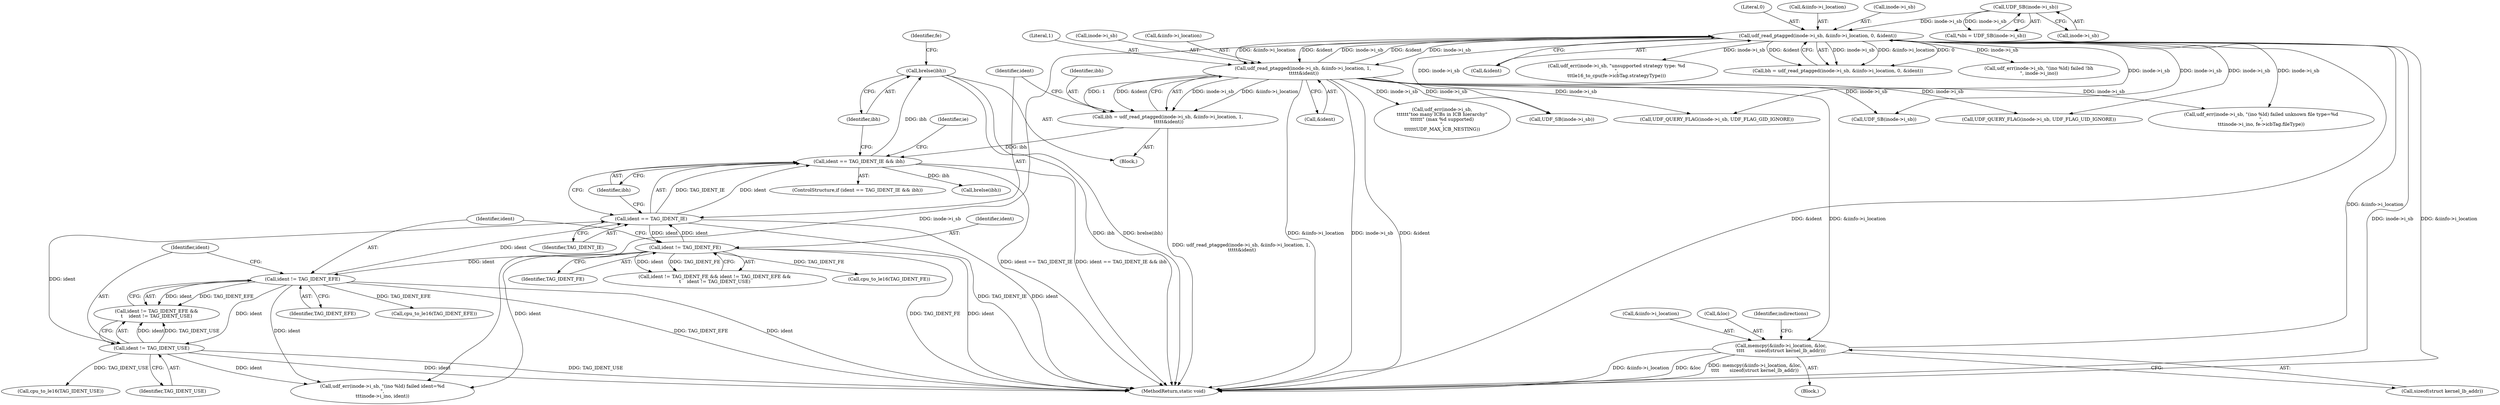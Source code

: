 digraph "0_linux_c03aa9f6e1f938618e6db2e23afef0574efeeb65@pointer" {
"1000284" [label="(Call,brelse(ibh))"];
"1000225" [label="(Call,ident == TAG_IDENT_IE && ibh)"];
"1000226" [label="(Call,ident == TAG_IDENT_IE)"];
"1000168" [label="(Call,ident != TAG_IDENT_USE)"];
"1000165" [label="(Call,ident != TAG_IDENT_EFE)"];
"1000161" [label="(Call,ident != TAG_IDENT_FE)"];
"1000211" [label="(Call,ibh = udf_read_ptagged(inode->i_sb, &iinfo->i_location, 1,\n \t\t\t\t\t&ident))"];
"1000213" [label="(Call,udf_read_ptagged(inode->i_sb, &iinfo->i_location, 1,\n \t\t\t\t\t&ident))"];
"1000133" [label="(Call,udf_read_ptagged(inode->i_sb, &iinfo->i_location, 0, &ident))"];
"1000121" [label="(Call,UDF_SB(inode->i_sb))"];
"1000259" [label="(Call,memcpy(&iinfo->i_location, &loc,\n\t\t\t\t       sizeof(struct kernel_lb_addr)))"];
"1000214" [label="(Call,inode->i_sb)"];
"1000142" [label="(Call,&ident)"];
"1000217" [label="(Call,&iinfo->i_location)"];
"1000274" [label="(Call,udf_err(inode->i_sb,\n\t\t\t\t\t\t\"too many ICBs in ICB hierarchy\"\n\t\t\t\t\t\t\" (max %d supported)\n\",\n\t\t\t\t\t\tUDF_MAX_ICB_NESTING))"];
"1000213" [label="(Call,udf_read_ptagged(inode->i_sb, &iinfo->i_location, 1,\n \t\t\t\t\t&ident))"];
"1001145" [label="(MethodReturn,static void)"];
"1000170" [label="(Identifier,TAG_IDENT_USE)"];
"1000211" [label="(Call,ibh = udf_read_ptagged(inode->i_sb, &iinfo->i_location, 1,\n \t\t\t\t\t&ident))"];
"1000297" [label="(Call,udf_err(inode->i_sb, \"unsupported strategy type: %d\n\",\n\t\t\tle16_to_cpu(fe->icbTag.strategyType)))"];
"1000161" [label="(Call,ident != TAG_IDENT_FE)"];
"1000438" [label="(Call,cpu_to_le16(TAG_IDENT_FE))"];
"1000494" [label="(Call,cpu_to_le16(TAG_IDENT_USE))"];
"1000119" [label="(Call,*sbi = UDF_SB(inode->i_sb))"];
"1000254" [label="(Block,)"];
"1000264" [label="(Call,&loc)"];
"1000165" [label="(Call,ident != TAG_IDENT_EFE)"];
"1000271" [label="(Identifier,indirections)"];
"1000163" [label="(Identifier,TAG_IDENT_FE)"];
"1000317" [label="(Identifier,fe)"];
"1000169" [label="(Identifier,ident)"];
"1000160" [label="(Call,ident != TAG_IDENT_FE && ident != TAG_IDENT_EFE &&\n\t    ident != TAG_IDENT_USE)"];
"1000212" [label="(Identifier,ibh)"];
"1000172" [label="(Call,udf_err(inode->i_sb, \"(ino %ld) failed ident=%d\n\",\n\t\t\tinode->i_ino, ident))"];
"1000162" [label="(Identifier,ident)"];
"1000608" [label="(Call,UDF_QUERY_FLAG(inode->i_sb, UDF_FLAG_GID_IGNORE))"];
"1000266" [label="(Call,sizeof(struct kernel_lb_addr))"];
"1000224" [label="(ControlStructure,if (ident == TAG_IDENT_IE && ibh))"];
"1000167" [label="(Identifier,TAG_IDENT_EFE)"];
"1000134" [label="(Call,inode->i_sb)"];
"1000589" [label="(Call,UDF_SB(inode->i_sb))"];
"1000122" [label="(Call,inode->i_sb)"];
"1000226" [label="(Call,ident == TAG_IDENT_IE)"];
"1000574" [label="(Call,UDF_QUERY_FLAG(inode->i_sb, UDF_FLAG_UID_IGNORE))"];
"1000260" [label="(Call,&iinfo->i_location)"];
"1000141" [label="(Literal,0)"];
"1000168" [label="(Call,ident != TAG_IDENT_USE)"];
"1000166" [label="(Identifier,ident)"];
"1000284" [label="(Call,brelse(ibh))"];
"1000382" [label="(Call,cpu_to_le16(TAG_IDENT_EFE))"];
"1000209" [label="(Block,)"];
"1000222" [label="(Call,&ident)"];
"1000133" [label="(Call,udf_read_ptagged(inode->i_sb, &iinfo->i_location, 0, &ident))"];
"1000228" [label="(Identifier,TAG_IDENT_IE)"];
"1000227" [label="(Identifier,ident)"];
"1000259" [label="(Call,memcpy(&iinfo->i_location, &loc,\n\t\t\t\t       sizeof(struct kernel_lb_addr)))"];
"1000225" [label="(Call,ident == TAG_IDENT_IE && ibh)"];
"1000285" [label="(Identifier,ibh)"];
"1000164" [label="(Call,ident != TAG_IDENT_EFE &&\n\t    ident != TAG_IDENT_USE)"];
"1000257" [label="(Call,brelse(ibh))"];
"1000131" [label="(Call,bh = udf_read_ptagged(inode->i_sb, &iinfo->i_location, 0, &ident))"];
"1001087" [label="(Call,udf_err(inode->i_sb, \"(ino %ld) failed unknown file type=%d\n\",\n\t\t\tinode->i_ino, fe->icbTag.fileType))"];
"1000234" [label="(Identifier,ie)"];
"1000121" [label="(Call,UDF_SB(inode->i_sb))"];
"1000137" [label="(Call,&iinfo->i_location)"];
"1000148" [label="(Call,udf_err(inode->i_sb, \"(ino %ld) failed !bh\n\", inode->i_ino))"];
"1000221" [label="(Literal,1)"];
"1000623" [label="(Call,UDF_SB(inode->i_sb))"];
"1000229" [label="(Identifier,ibh)"];
"1000284" -> "1000209"  [label="AST: "];
"1000284" -> "1000285"  [label="CFG: "];
"1000285" -> "1000284"  [label="AST: "];
"1000317" -> "1000284"  [label="CFG: "];
"1000284" -> "1001145"  [label="DDG: ibh"];
"1000284" -> "1001145"  [label="DDG: brelse(ibh)"];
"1000225" -> "1000284"  [label="DDG: ibh"];
"1000225" -> "1000224"  [label="AST: "];
"1000225" -> "1000226"  [label="CFG: "];
"1000225" -> "1000229"  [label="CFG: "];
"1000226" -> "1000225"  [label="AST: "];
"1000229" -> "1000225"  [label="AST: "];
"1000234" -> "1000225"  [label="CFG: "];
"1000285" -> "1000225"  [label="CFG: "];
"1000225" -> "1001145"  [label="DDG: ident == TAG_IDENT_IE && ibh"];
"1000225" -> "1001145"  [label="DDG: ident == TAG_IDENT_IE"];
"1000226" -> "1000225"  [label="DDG: ident"];
"1000226" -> "1000225"  [label="DDG: TAG_IDENT_IE"];
"1000211" -> "1000225"  [label="DDG: ibh"];
"1000225" -> "1000257"  [label="DDG: ibh"];
"1000226" -> "1000228"  [label="CFG: "];
"1000227" -> "1000226"  [label="AST: "];
"1000228" -> "1000226"  [label="AST: "];
"1000229" -> "1000226"  [label="CFG: "];
"1000226" -> "1001145"  [label="DDG: ident"];
"1000226" -> "1001145"  [label="DDG: TAG_IDENT_IE"];
"1000226" -> "1000161"  [label="DDG: ident"];
"1000168" -> "1000226"  [label="DDG: ident"];
"1000165" -> "1000226"  [label="DDG: ident"];
"1000161" -> "1000226"  [label="DDG: ident"];
"1000168" -> "1000164"  [label="AST: "];
"1000168" -> "1000170"  [label="CFG: "];
"1000169" -> "1000168"  [label="AST: "];
"1000170" -> "1000168"  [label="AST: "];
"1000164" -> "1000168"  [label="CFG: "];
"1000168" -> "1001145"  [label="DDG: ident"];
"1000168" -> "1001145"  [label="DDG: TAG_IDENT_USE"];
"1000168" -> "1000164"  [label="DDG: ident"];
"1000168" -> "1000164"  [label="DDG: TAG_IDENT_USE"];
"1000165" -> "1000168"  [label="DDG: ident"];
"1000168" -> "1000172"  [label="DDG: ident"];
"1000168" -> "1000494"  [label="DDG: TAG_IDENT_USE"];
"1000165" -> "1000164"  [label="AST: "];
"1000165" -> "1000167"  [label="CFG: "];
"1000166" -> "1000165"  [label="AST: "];
"1000167" -> "1000165"  [label="AST: "];
"1000169" -> "1000165"  [label="CFG: "];
"1000164" -> "1000165"  [label="CFG: "];
"1000165" -> "1001145"  [label="DDG: ident"];
"1000165" -> "1001145"  [label="DDG: TAG_IDENT_EFE"];
"1000165" -> "1000164"  [label="DDG: ident"];
"1000165" -> "1000164"  [label="DDG: TAG_IDENT_EFE"];
"1000161" -> "1000165"  [label="DDG: ident"];
"1000165" -> "1000172"  [label="DDG: ident"];
"1000165" -> "1000382"  [label="DDG: TAG_IDENT_EFE"];
"1000161" -> "1000160"  [label="AST: "];
"1000161" -> "1000163"  [label="CFG: "];
"1000162" -> "1000161"  [label="AST: "];
"1000163" -> "1000161"  [label="AST: "];
"1000166" -> "1000161"  [label="CFG: "];
"1000160" -> "1000161"  [label="CFG: "];
"1000161" -> "1001145"  [label="DDG: ident"];
"1000161" -> "1001145"  [label="DDG: TAG_IDENT_FE"];
"1000161" -> "1000160"  [label="DDG: ident"];
"1000161" -> "1000160"  [label="DDG: TAG_IDENT_FE"];
"1000161" -> "1000172"  [label="DDG: ident"];
"1000161" -> "1000438"  [label="DDG: TAG_IDENT_FE"];
"1000211" -> "1000209"  [label="AST: "];
"1000211" -> "1000213"  [label="CFG: "];
"1000212" -> "1000211"  [label="AST: "];
"1000213" -> "1000211"  [label="AST: "];
"1000227" -> "1000211"  [label="CFG: "];
"1000211" -> "1001145"  [label="DDG: udf_read_ptagged(inode->i_sb, &iinfo->i_location, 1,\n \t\t\t\t\t&ident)"];
"1000213" -> "1000211"  [label="DDG: inode->i_sb"];
"1000213" -> "1000211"  [label="DDG: &iinfo->i_location"];
"1000213" -> "1000211"  [label="DDG: 1"];
"1000213" -> "1000211"  [label="DDG: &ident"];
"1000213" -> "1000222"  [label="CFG: "];
"1000214" -> "1000213"  [label="AST: "];
"1000217" -> "1000213"  [label="AST: "];
"1000221" -> "1000213"  [label="AST: "];
"1000222" -> "1000213"  [label="AST: "];
"1000213" -> "1001145"  [label="DDG: &iinfo->i_location"];
"1000213" -> "1001145"  [label="DDG: inode->i_sb"];
"1000213" -> "1001145"  [label="DDG: &ident"];
"1000213" -> "1000133"  [label="DDG: inode->i_sb"];
"1000213" -> "1000133"  [label="DDG: &ident"];
"1000133" -> "1000213"  [label="DDG: inode->i_sb"];
"1000133" -> "1000213"  [label="DDG: &iinfo->i_location"];
"1000133" -> "1000213"  [label="DDG: &ident"];
"1000213" -> "1000259"  [label="DDG: &iinfo->i_location"];
"1000213" -> "1000274"  [label="DDG: inode->i_sb"];
"1000213" -> "1000574"  [label="DDG: inode->i_sb"];
"1000213" -> "1000589"  [label="DDG: inode->i_sb"];
"1000213" -> "1000608"  [label="DDG: inode->i_sb"];
"1000213" -> "1000623"  [label="DDG: inode->i_sb"];
"1000213" -> "1001087"  [label="DDG: inode->i_sb"];
"1000133" -> "1000131"  [label="AST: "];
"1000133" -> "1000142"  [label="CFG: "];
"1000134" -> "1000133"  [label="AST: "];
"1000137" -> "1000133"  [label="AST: "];
"1000141" -> "1000133"  [label="AST: "];
"1000142" -> "1000133"  [label="AST: "];
"1000131" -> "1000133"  [label="CFG: "];
"1000133" -> "1001145"  [label="DDG: &ident"];
"1000133" -> "1001145"  [label="DDG: inode->i_sb"];
"1000133" -> "1001145"  [label="DDG: &iinfo->i_location"];
"1000133" -> "1000131"  [label="DDG: inode->i_sb"];
"1000133" -> "1000131"  [label="DDG: &iinfo->i_location"];
"1000133" -> "1000131"  [label="DDG: 0"];
"1000133" -> "1000131"  [label="DDG: &ident"];
"1000121" -> "1000133"  [label="DDG: inode->i_sb"];
"1000259" -> "1000133"  [label="DDG: &iinfo->i_location"];
"1000133" -> "1000148"  [label="DDG: inode->i_sb"];
"1000133" -> "1000172"  [label="DDG: inode->i_sb"];
"1000133" -> "1000297"  [label="DDG: inode->i_sb"];
"1000133" -> "1000574"  [label="DDG: inode->i_sb"];
"1000133" -> "1000589"  [label="DDG: inode->i_sb"];
"1000133" -> "1000608"  [label="DDG: inode->i_sb"];
"1000133" -> "1000623"  [label="DDG: inode->i_sb"];
"1000133" -> "1001087"  [label="DDG: inode->i_sb"];
"1000121" -> "1000119"  [label="AST: "];
"1000121" -> "1000122"  [label="CFG: "];
"1000122" -> "1000121"  [label="AST: "];
"1000119" -> "1000121"  [label="CFG: "];
"1000121" -> "1000119"  [label="DDG: inode->i_sb"];
"1000259" -> "1000254"  [label="AST: "];
"1000259" -> "1000266"  [label="CFG: "];
"1000260" -> "1000259"  [label="AST: "];
"1000264" -> "1000259"  [label="AST: "];
"1000266" -> "1000259"  [label="AST: "];
"1000271" -> "1000259"  [label="CFG: "];
"1000259" -> "1001145"  [label="DDG: memcpy(&iinfo->i_location, &loc,\n\t\t\t\t       sizeof(struct kernel_lb_addr))"];
"1000259" -> "1001145"  [label="DDG: &iinfo->i_location"];
"1000259" -> "1001145"  [label="DDG: &loc"];
}
